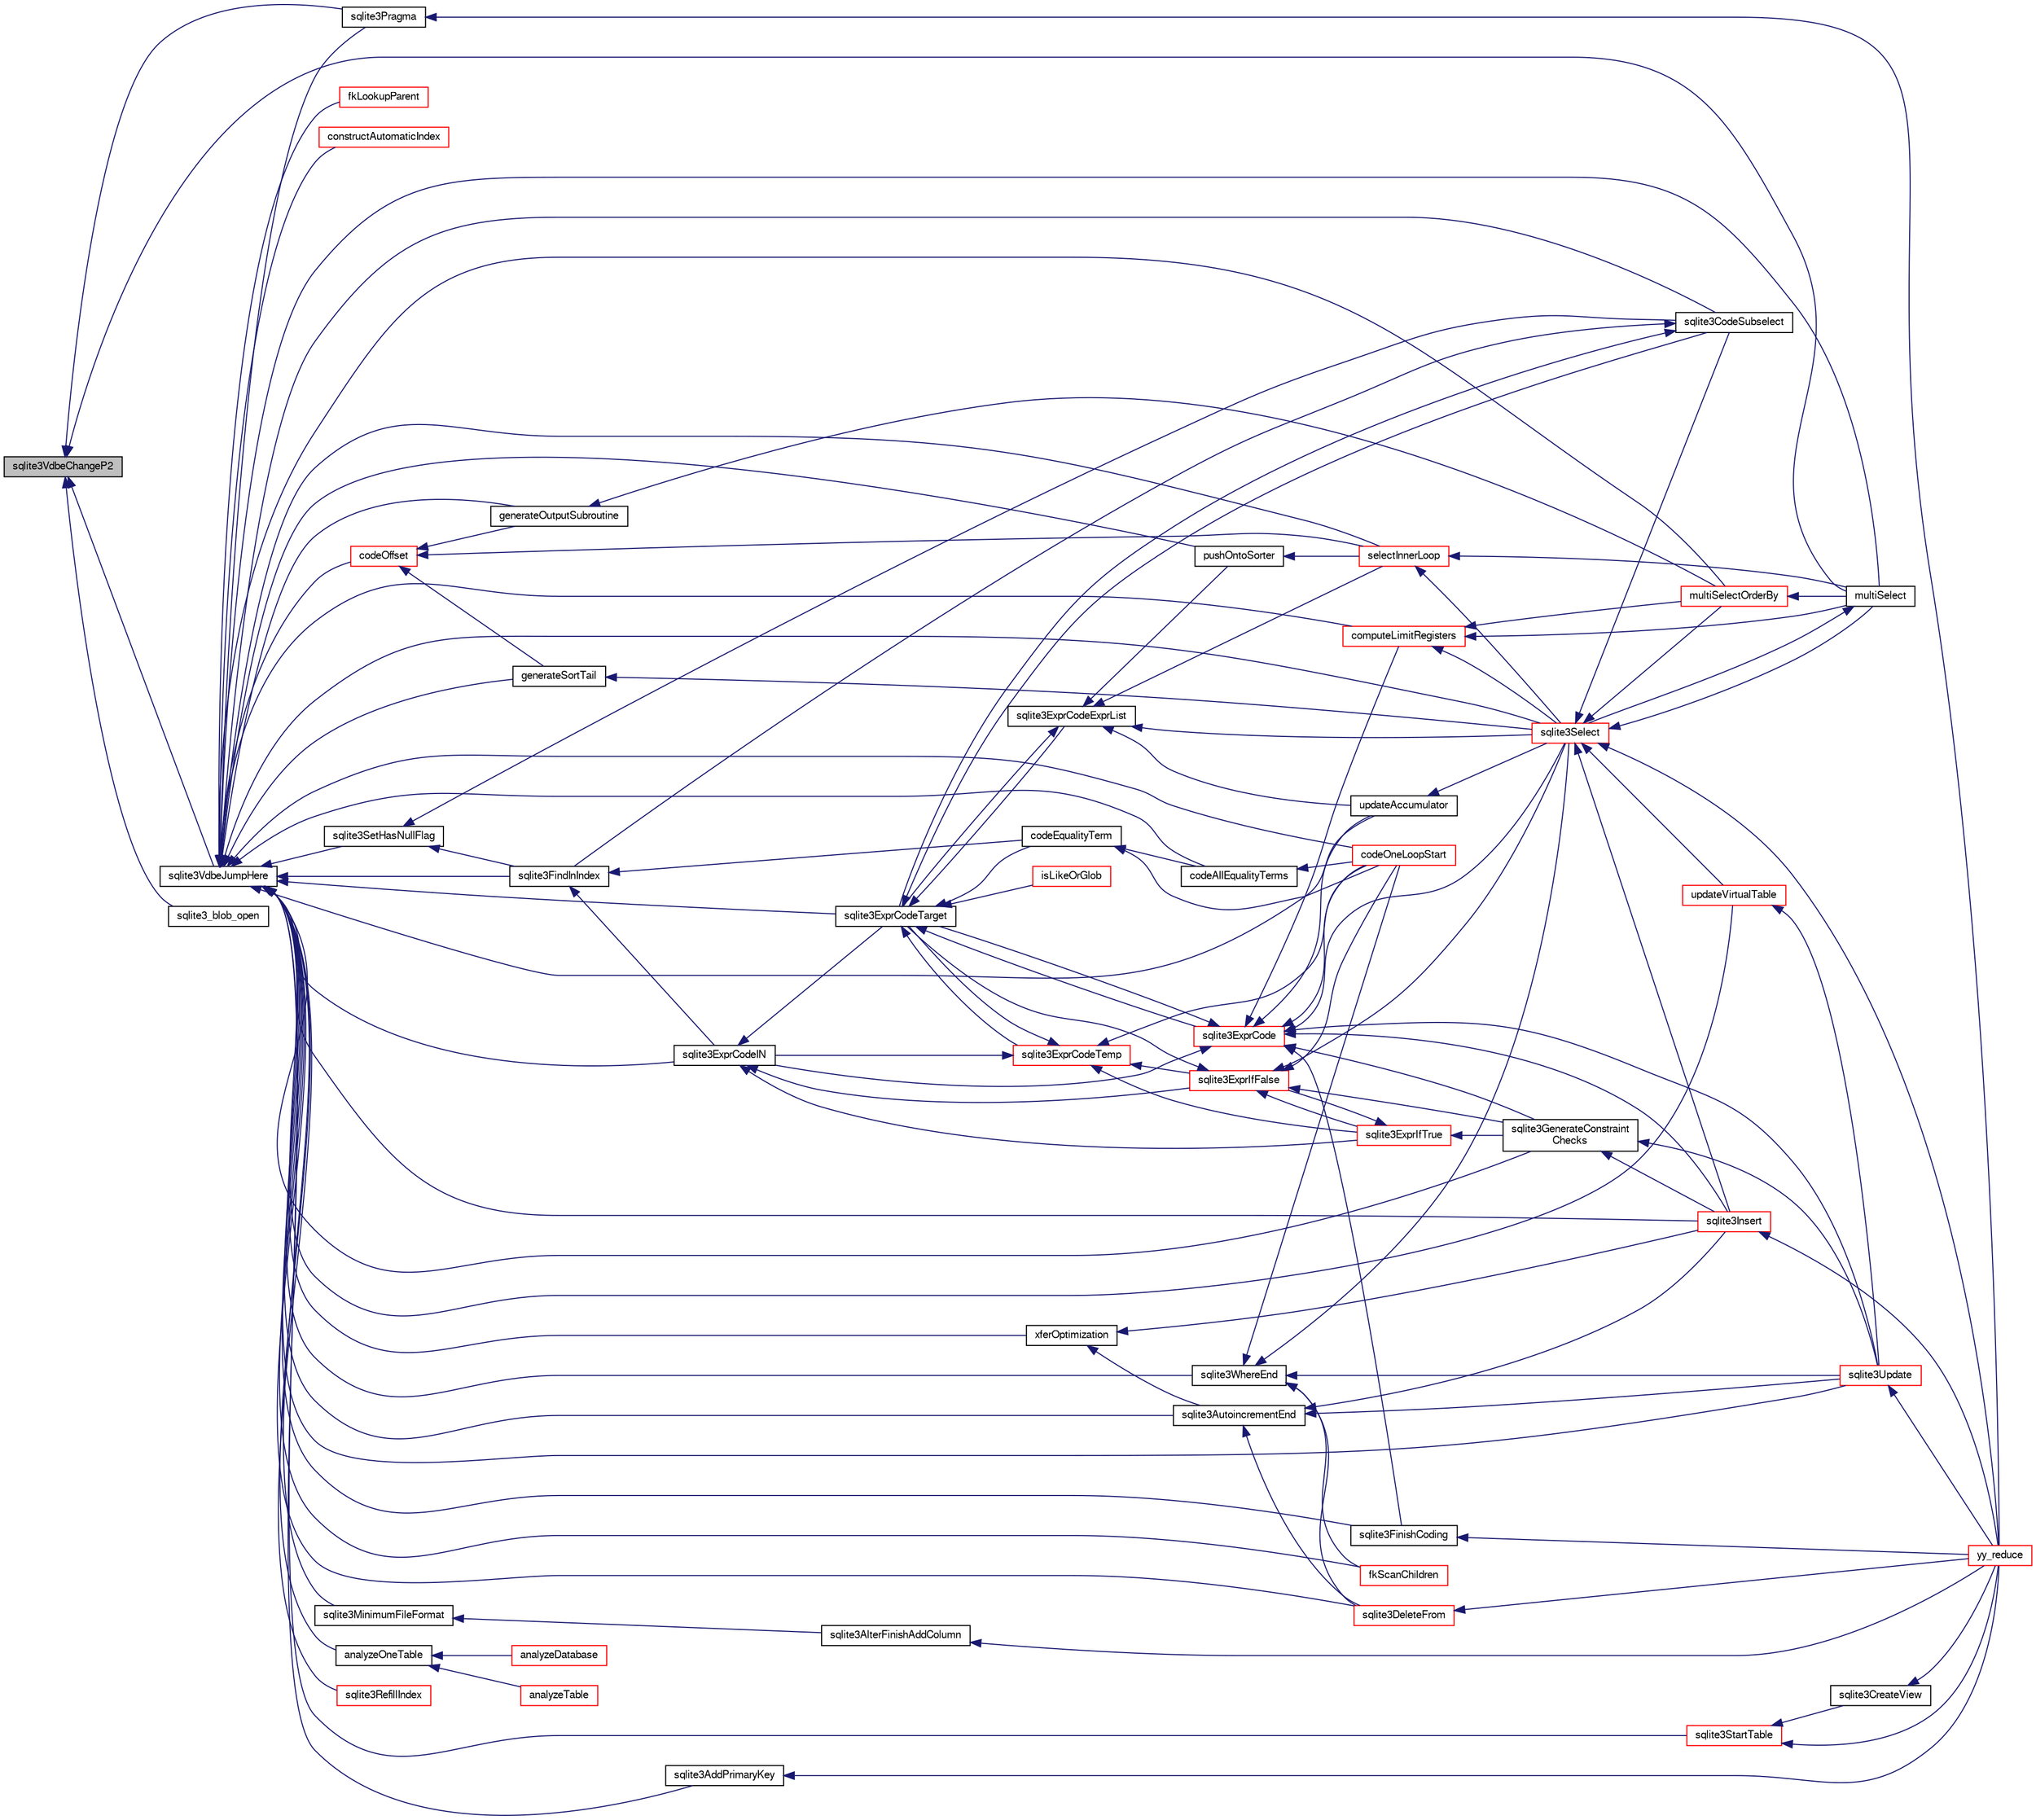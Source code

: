 digraph "sqlite3VdbeChangeP2"
{
  edge [fontname="FreeSans",fontsize="10",labelfontname="FreeSans",labelfontsize="10"];
  node [fontname="FreeSans",fontsize="10",shape=record];
  rankdir="LR";
  Node745790 [label="sqlite3VdbeChangeP2",height=0.2,width=0.4,color="black", fillcolor="grey75", style="filled", fontcolor="black"];
  Node745790 -> Node745791 [dir="back",color="midnightblue",fontsize="10",style="solid",fontname="FreeSans"];
  Node745791 [label="sqlite3VdbeJumpHere",height=0.2,width=0.4,color="black", fillcolor="white", style="filled",URL="$sqlite3_8c.html#a95562175c9105ba0abe1d4dc6f8a39d4"];
  Node745791 -> Node745792 [dir="back",color="midnightblue",fontsize="10",style="solid",fontname="FreeSans"];
  Node745792 [label="sqlite3SetHasNullFlag",height=0.2,width=0.4,color="black", fillcolor="white", style="filled",URL="$sqlite3_8c.html#a511bff4eca230be2bd9a75d450f66449"];
  Node745792 -> Node745793 [dir="back",color="midnightblue",fontsize="10",style="solid",fontname="FreeSans"];
  Node745793 [label="sqlite3FindInIndex",height=0.2,width=0.4,color="black", fillcolor="white", style="filled",URL="$sqlite3_8c.html#af7d8c56ab0231f44bb5f87b3fafeffb2"];
  Node745793 -> Node745794 [dir="back",color="midnightblue",fontsize="10",style="solid",fontname="FreeSans"];
  Node745794 [label="sqlite3ExprCodeIN",height=0.2,width=0.4,color="black", fillcolor="white", style="filled",URL="$sqlite3_8c.html#ad9cf4f5b5ffb90c24a4a0900c8626193"];
  Node745794 -> Node745795 [dir="back",color="midnightblue",fontsize="10",style="solid",fontname="FreeSans"];
  Node745795 [label="sqlite3ExprCodeTarget",height=0.2,width=0.4,color="black", fillcolor="white", style="filled",URL="$sqlite3_8c.html#a4f308397a0a3ed299ed31aaa1ae2a293"];
  Node745795 -> Node745796 [dir="back",color="midnightblue",fontsize="10",style="solid",fontname="FreeSans"];
  Node745796 [label="sqlite3CodeSubselect",height=0.2,width=0.4,color="black", fillcolor="white", style="filled",URL="$sqlite3_8c.html#aa69b46d2204a1d1b110107a1be12ee0c"];
  Node745796 -> Node745793 [dir="back",color="midnightblue",fontsize="10",style="solid",fontname="FreeSans"];
  Node745796 -> Node745795 [dir="back",color="midnightblue",fontsize="10",style="solid",fontname="FreeSans"];
  Node745795 -> Node745797 [dir="back",color="midnightblue",fontsize="10",style="solid",fontname="FreeSans"];
  Node745797 [label="sqlite3ExprCodeTemp",height=0.2,width=0.4,color="red", fillcolor="white", style="filled",URL="$sqlite3_8c.html#a3bc5c1ccb3c5851847e2aeb4a84ae1fc"];
  Node745797 -> Node745794 [dir="back",color="midnightblue",fontsize="10",style="solid",fontname="FreeSans"];
  Node745797 -> Node745795 [dir="back",color="midnightblue",fontsize="10",style="solid",fontname="FreeSans"];
  Node745797 -> Node745799 [dir="back",color="midnightblue",fontsize="10",style="solid",fontname="FreeSans"];
  Node745799 [label="sqlite3ExprIfTrue",height=0.2,width=0.4,color="red", fillcolor="white", style="filled",URL="$sqlite3_8c.html#ad93a55237c23e1b743ab1f59df1a1444"];
  Node745799 -> Node745800 [dir="back",color="midnightblue",fontsize="10",style="solid",fontname="FreeSans"];
  Node745800 [label="sqlite3ExprIfFalse",height=0.2,width=0.4,color="red", fillcolor="white", style="filled",URL="$sqlite3_8c.html#af97ecccb5d56e321e118414b08f65b71"];
  Node745800 -> Node745795 [dir="back",color="midnightblue",fontsize="10",style="solid",fontname="FreeSans"];
  Node745800 -> Node745799 [dir="back",color="midnightblue",fontsize="10",style="solid",fontname="FreeSans"];
  Node745800 -> Node745827 [dir="back",color="midnightblue",fontsize="10",style="solid",fontname="FreeSans"];
  Node745827 [label="sqlite3GenerateConstraint\lChecks",height=0.2,width=0.4,color="black", fillcolor="white", style="filled",URL="$sqlite3_8c.html#aef639c1e6a0c0a67ca6e7690ad931bd2"];
  Node745827 -> Node745825 [dir="back",color="midnightblue",fontsize="10",style="solid",fontname="FreeSans"];
  Node745825 [label="sqlite3Insert",height=0.2,width=0.4,color="red", fillcolor="white", style="filled",URL="$sqlite3_8c.html#a5b17c9c2000bae6bdff8e6be48d7dc2b"];
  Node745825 -> Node745805 [dir="back",color="midnightblue",fontsize="10",style="solid",fontname="FreeSans"];
  Node745805 [label="yy_reduce",height=0.2,width=0.4,color="red", fillcolor="white", style="filled",URL="$sqlite3_8c.html#a7c419a9b25711c666a9a2449ef377f14"];
  Node745827 -> Node745823 [dir="back",color="midnightblue",fontsize="10",style="solid",fontname="FreeSans"];
  Node745823 [label="sqlite3Update",height=0.2,width=0.4,color="red", fillcolor="white", style="filled",URL="$sqlite3_8c.html#ac5aa67c46e8cc8174566fabe6809fafa"];
  Node745823 -> Node745805 [dir="back",color="midnightblue",fontsize="10",style="solid",fontname="FreeSans"];
  Node745800 -> Node745833 [dir="back",color="midnightblue",fontsize="10",style="solid",fontname="FreeSans"];
  Node745833 [label="sqlite3Select",height=0.2,width=0.4,color="red", fillcolor="white", style="filled",URL="$sqlite3_8c.html#a2465ee8c956209ba4b272477b7c21a45"];
  Node745833 -> Node745796 [dir="back",color="midnightblue",fontsize="10",style="solid",fontname="FreeSans"];
  Node745833 -> Node745825 [dir="back",color="midnightblue",fontsize="10",style="solid",fontname="FreeSans"];
  Node745833 -> Node745836 [dir="back",color="midnightblue",fontsize="10",style="solid",fontname="FreeSans"];
  Node745836 [label="multiSelect",height=0.2,width=0.4,color="black", fillcolor="white", style="filled",URL="$sqlite3_8c.html#a6456c61f3d9b2389738753cedfa24fa7"];
  Node745836 -> Node745833 [dir="back",color="midnightblue",fontsize="10",style="solid",fontname="FreeSans"];
  Node745833 -> Node745837 [dir="back",color="midnightblue",fontsize="10",style="solid",fontname="FreeSans"];
  Node745837 [label="multiSelectOrderBy",height=0.2,width=0.4,color="red", fillcolor="white", style="filled",URL="$sqlite3_8c.html#afcdb8488c6f4dfdadaf9f04bca35b808"];
  Node745837 -> Node745836 [dir="back",color="midnightblue",fontsize="10",style="solid",fontname="FreeSans"];
  Node745833 -> Node745838 [dir="back",color="midnightblue",fontsize="10",style="solid",fontname="FreeSans"];
  Node745838 [label="updateVirtualTable",height=0.2,width=0.4,color="red", fillcolor="white", style="filled",URL="$sqlite3_8c.html#a740220531db9293c39a2cdd7da3f74e1"];
  Node745838 -> Node745823 [dir="back",color="midnightblue",fontsize="10",style="solid",fontname="FreeSans"];
  Node745833 -> Node745805 [dir="back",color="midnightblue",fontsize="10",style="solid",fontname="FreeSans"];
  Node745800 -> Node745839 [dir="back",color="midnightblue",fontsize="10",style="solid",fontname="FreeSans"];
  Node745839 [label="codeOneLoopStart",height=0.2,width=0.4,color="red", fillcolor="white", style="filled",URL="$sqlite3_8c.html#aa868875120b151c169cc79139ed6e008"];
  Node745799 -> Node745827 [dir="back",color="midnightblue",fontsize="10",style="solid",fontname="FreeSans"];
  Node745797 -> Node745800 [dir="back",color="midnightblue",fontsize="10",style="solid",fontname="FreeSans"];
  Node745797 -> Node745839 [dir="back",color="midnightblue",fontsize="10",style="solid",fontname="FreeSans"];
  Node745795 -> Node745840 [dir="back",color="midnightblue",fontsize="10",style="solid",fontname="FreeSans"];
  Node745840 [label="sqlite3ExprCode",height=0.2,width=0.4,color="red", fillcolor="white", style="filled",URL="$sqlite3_8c.html#a75f270fb0b111b86924cca4ea507b417"];
  Node745840 -> Node745794 [dir="back",color="midnightblue",fontsize="10",style="solid",fontname="FreeSans"];
  Node745840 -> Node745795 [dir="back",color="midnightblue",fontsize="10",style="solid",fontname="FreeSans"];
  Node745840 -> Node745846 [dir="back",color="midnightblue",fontsize="10",style="solid",fontname="FreeSans"];
  Node745846 [label="sqlite3FinishCoding",height=0.2,width=0.4,color="black", fillcolor="white", style="filled",URL="$sqlite3_8c.html#a651bc5b446c276c092705856d995b278"];
  Node745846 -> Node745805 [dir="back",color="midnightblue",fontsize="10",style="solid",fontname="FreeSans"];
  Node745840 -> Node745825 [dir="back",color="midnightblue",fontsize="10",style="solid",fontname="FreeSans"];
  Node745840 -> Node745827 [dir="back",color="midnightblue",fontsize="10",style="solid",fontname="FreeSans"];
  Node745840 -> Node745847 [dir="back",color="midnightblue",fontsize="10",style="solid",fontname="FreeSans"];
  Node745847 [label="computeLimitRegisters",height=0.2,width=0.4,color="red", fillcolor="white", style="filled",URL="$sqlite3_8c.html#ae9d37055e4905929b6f6cda5461e2f37"];
  Node745847 -> Node745836 [dir="back",color="midnightblue",fontsize="10",style="solid",fontname="FreeSans"];
  Node745847 -> Node745837 [dir="back",color="midnightblue",fontsize="10",style="solid",fontname="FreeSans"];
  Node745847 -> Node745833 [dir="back",color="midnightblue",fontsize="10",style="solid",fontname="FreeSans"];
  Node745840 -> Node745848 [dir="back",color="midnightblue",fontsize="10",style="solid",fontname="FreeSans"];
  Node745848 [label="updateAccumulator",height=0.2,width=0.4,color="black", fillcolor="white", style="filled",URL="$sqlite3_8c.html#a1681660dd3ecd50c8727d6e56a537bd9"];
  Node745848 -> Node745833 [dir="back",color="midnightblue",fontsize="10",style="solid",fontname="FreeSans"];
  Node745840 -> Node745833 [dir="back",color="midnightblue",fontsize="10",style="solid",fontname="FreeSans"];
  Node745840 -> Node745823 [dir="back",color="midnightblue",fontsize="10",style="solid",fontname="FreeSans"];
  Node745840 -> Node745839 [dir="back",color="midnightblue",fontsize="10",style="solid",fontname="FreeSans"];
  Node745795 -> Node745849 [dir="back",color="midnightblue",fontsize="10",style="solid",fontname="FreeSans"];
  Node745849 [label="sqlite3ExprCodeExprList",height=0.2,width=0.4,color="black", fillcolor="white", style="filled",URL="$sqlite3_8c.html#a05b2b3dc3de7565de24eb3a2ff4e9566"];
  Node745849 -> Node745795 [dir="back",color="midnightblue",fontsize="10",style="solid",fontname="FreeSans"];
  Node745849 -> Node745850 [dir="back",color="midnightblue",fontsize="10",style="solid",fontname="FreeSans"];
  Node745850 [label="pushOntoSorter",height=0.2,width=0.4,color="black", fillcolor="white", style="filled",URL="$sqlite3_8c.html#a4555397beb584a386e7739cf022a6651"];
  Node745850 -> Node745851 [dir="back",color="midnightblue",fontsize="10",style="solid",fontname="FreeSans"];
  Node745851 [label="selectInnerLoop",height=0.2,width=0.4,color="red", fillcolor="white", style="filled",URL="$sqlite3_8c.html#ababe0933661ebe67eb0e6074bb1fd411"];
  Node745851 -> Node745836 [dir="back",color="midnightblue",fontsize="10",style="solid",fontname="FreeSans"];
  Node745851 -> Node745833 [dir="back",color="midnightblue",fontsize="10",style="solid",fontname="FreeSans"];
  Node745849 -> Node745851 [dir="back",color="midnightblue",fontsize="10",style="solid",fontname="FreeSans"];
  Node745849 -> Node745848 [dir="back",color="midnightblue",fontsize="10",style="solid",fontname="FreeSans"];
  Node745849 -> Node745833 [dir="back",color="midnightblue",fontsize="10",style="solid",fontname="FreeSans"];
  Node745795 -> Node745852 [dir="back",color="midnightblue",fontsize="10",style="solid",fontname="FreeSans"];
  Node745852 [label="isLikeOrGlob",height=0.2,width=0.4,color="red", fillcolor="white", style="filled",URL="$sqlite3_8c.html#a6c38e495198bf8976f68d1a6ebd74a50"];
  Node745795 -> Node745861 [dir="back",color="midnightblue",fontsize="10",style="solid",fontname="FreeSans"];
  Node745861 [label="codeEqualityTerm",height=0.2,width=0.4,color="black", fillcolor="white", style="filled",URL="$sqlite3_8c.html#ad88a57073f031452c9843e97f15acc47"];
  Node745861 -> Node745862 [dir="back",color="midnightblue",fontsize="10",style="solid",fontname="FreeSans"];
  Node745862 [label="codeAllEqualityTerms",height=0.2,width=0.4,color="black", fillcolor="white", style="filled",URL="$sqlite3_8c.html#a3095598b812500a4efe41bf17cd49381"];
  Node745862 -> Node745839 [dir="back",color="midnightblue",fontsize="10",style="solid",fontname="FreeSans"];
  Node745861 -> Node745839 [dir="back",color="midnightblue",fontsize="10",style="solid",fontname="FreeSans"];
  Node745794 -> Node745799 [dir="back",color="midnightblue",fontsize="10",style="solid",fontname="FreeSans"];
  Node745794 -> Node745800 [dir="back",color="midnightblue",fontsize="10",style="solid",fontname="FreeSans"];
  Node745793 -> Node745861 [dir="back",color="midnightblue",fontsize="10",style="solid",fontname="FreeSans"];
  Node745792 -> Node745796 [dir="back",color="midnightblue",fontsize="10",style="solid",fontname="FreeSans"];
  Node745791 -> Node745793 [dir="back",color="midnightblue",fontsize="10",style="solid",fontname="FreeSans"];
  Node745791 -> Node745796 [dir="back",color="midnightblue",fontsize="10",style="solid",fontname="FreeSans"];
  Node745791 -> Node745794 [dir="back",color="midnightblue",fontsize="10",style="solid",fontname="FreeSans"];
  Node745791 -> Node745795 [dir="back",color="midnightblue",fontsize="10",style="solid",fontname="FreeSans"];
  Node745791 -> Node745863 [dir="back",color="midnightblue",fontsize="10",style="solid",fontname="FreeSans"];
  Node745863 [label="sqlite3MinimumFileFormat",height=0.2,width=0.4,color="black", fillcolor="white", style="filled",URL="$sqlite3_8c.html#afda39106451b0eb062fa54d5b9d36aec"];
  Node745863 -> Node745864 [dir="back",color="midnightblue",fontsize="10",style="solid",fontname="FreeSans"];
  Node745864 [label="sqlite3AlterFinishAddColumn",height=0.2,width=0.4,color="black", fillcolor="white", style="filled",URL="$sqlite3_8c.html#a392e1e5be904b01216faae16a77c2c31"];
  Node745864 -> Node745805 [dir="back",color="midnightblue",fontsize="10",style="solid",fontname="FreeSans"];
  Node745791 -> Node745865 [dir="back",color="midnightblue",fontsize="10",style="solid",fontname="FreeSans"];
  Node745865 [label="analyzeOneTable",height=0.2,width=0.4,color="black", fillcolor="white", style="filled",URL="$sqlite3_8c.html#a31d4182bf855943a5d0526dbb4987803"];
  Node745865 -> Node745866 [dir="back",color="midnightblue",fontsize="10",style="solid",fontname="FreeSans"];
  Node745866 [label="analyzeDatabase",height=0.2,width=0.4,color="red", fillcolor="white", style="filled",URL="$sqlite3_8c.html#a19f2a630f42aaa010d1b47b81f8cea18"];
  Node745865 -> Node745868 [dir="back",color="midnightblue",fontsize="10",style="solid",fontname="FreeSans"];
  Node745868 [label="analyzeTable",height=0.2,width=0.4,color="red", fillcolor="white", style="filled",URL="$sqlite3_8c.html#a85f18bcf2d42d5d6ae3033b0c49144b6"];
  Node745791 -> Node745846 [dir="back",color="midnightblue",fontsize="10",style="solid",fontname="FreeSans"];
  Node745791 -> Node745869 [dir="back",color="midnightblue",fontsize="10",style="solid",fontname="FreeSans"];
  Node745869 [label="sqlite3StartTable",height=0.2,width=0.4,color="red", fillcolor="white", style="filled",URL="$sqlite3_8c.html#af49b4395f39d9078a0dda2484c183012"];
  Node745869 -> Node745809 [dir="back",color="midnightblue",fontsize="10",style="solid",fontname="FreeSans"];
  Node745809 [label="sqlite3CreateView",height=0.2,width=0.4,color="black", fillcolor="white", style="filled",URL="$sqlite3_8c.html#a9d85cb00ff71dee5cd9a019503a6982e"];
  Node745809 -> Node745805 [dir="back",color="midnightblue",fontsize="10",style="solid",fontname="FreeSans"];
  Node745869 -> Node745805 [dir="back",color="midnightblue",fontsize="10",style="solid",fontname="FreeSans"];
  Node745791 -> Node745804 [dir="back",color="midnightblue",fontsize="10",style="solid",fontname="FreeSans"];
  Node745804 [label="sqlite3AddPrimaryKey",height=0.2,width=0.4,color="black", fillcolor="white", style="filled",URL="$sqlite3_8c.html#af2b0672c3379d2a7d927d210ae0ade62"];
  Node745804 -> Node745805 [dir="back",color="midnightblue",fontsize="10",style="solid",fontname="FreeSans"];
  Node745791 -> Node745802 [dir="back",color="midnightblue",fontsize="10",style="solid",fontname="FreeSans"];
  Node745802 [label="sqlite3RefillIndex",height=0.2,width=0.4,color="red", fillcolor="white", style="filled",URL="$sqlite3_8c.html#a17be5b679d9181b961ea9ba4a18d4f80"];
  Node745791 -> Node745815 [dir="back",color="midnightblue",fontsize="10",style="solid",fontname="FreeSans"];
  Node745815 [label="sqlite3DeleteFrom",height=0.2,width=0.4,color="red", fillcolor="white", style="filled",URL="$sqlite3_8c.html#ab9b4b45349188b49eabb23f94608a091"];
  Node745815 -> Node745805 [dir="back",color="midnightblue",fontsize="10",style="solid",fontname="FreeSans"];
  Node745791 -> Node745871 [dir="back",color="midnightblue",fontsize="10",style="solid",fontname="FreeSans"];
  Node745871 [label="fkLookupParent",height=0.2,width=0.4,color="red", fillcolor="white", style="filled",URL="$sqlite3_8c.html#ac7b0111b1d2e3305a38874a645a86d06"];
  Node745791 -> Node745831 [dir="back",color="midnightblue",fontsize="10",style="solid",fontname="FreeSans"];
  Node745831 [label="fkScanChildren",height=0.2,width=0.4,color="red", fillcolor="white", style="filled",URL="$sqlite3_8c.html#a67c9dcb484336b3155e7a82a037d4691"];
  Node745791 -> Node745872 [dir="back",color="midnightblue",fontsize="10",style="solid",fontname="FreeSans"];
  Node745872 [label="sqlite3AutoincrementEnd",height=0.2,width=0.4,color="black", fillcolor="white", style="filled",URL="$sqlite3_8c.html#ad8f51f6ea684367030cd9c09234374e7"];
  Node745872 -> Node745815 [dir="back",color="midnightblue",fontsize="10",style="solid",fontname="FreeSans"];
  Node745872 -> Node745825 [dir="back",color="midnightblue",fontsize="10",style="solid",fontname="FreeSans"];
  Node745872 -> Node745823 [dir="back",color="midnightblue",fontsize="10",style="solid",fontname="FreeSans"];
  Node745791 -> Node745825 [dir="back",color="midnightblue",fontsize="10",style="solid",fontname="FreeSans"];
  Node745791 -> Node745827 [dir="back",color="midnightblue",fontsize="10",style="solid",fontname="FreeSans"];
  Node745791 -> Node745873 [dir="back",color="midnightblue",fontsize="10",style="solid",fontname="FreeSans"];
  Node745873 [label="xferOptimization",height=0.2,width=0.4,color="black", fillcolor="white", style="filled",URL="$sqlite3_8c.html#ae85c90f7d064fe83f4ed930e708855d2"];
  Node745873 -> Node745872 [dir="back",color="midnightblue",fontsize="10",style="solid",fontname="FreeSans"];
  Node745873 -> Node745825 [dir="back",color="midnightblue",fontsize="10",style="solid",fontname="FreeSans"];
  Node745791 -> Node745828 [dir="back",color="midnightblue",fontsize="10",style="solid",fontname="FreeSans"];
  Node745828 [label="sqlite3Pragma",height=0.2,width=0.4,color="black", fillcolor="white", style="filled",URL="$sqlite3_8c.html#a111391370f58f8e6a6eca51fd34d62ed"];
  Node745828 -> Node745805 [dir="back",color="midnightblue",fontsize="10",style="solid",fontname="FreeSans"];
  Node745791 -> Node745850 [dir="back",color="midnightblue",fontsize="10",style="solid",fontname="FreeSans"];
  Node745791 -> Node745874 [dir="back",color="midnightblue",fontsize="10",style="solid",fontname="FreeSans"];
  Node745874 [label="codeOffset",height=0.2,width=0.4,color="red", fillcolor="white", style="filled",URL="$sqlite3_8c.html#ae88ce7cb8f3d8cac2ab3dd68eabd826e"];
  Node745874 -> Node745851 [dir="back",color="midnightblue",fontsize="10",style="solid",fontname="FreeSans"];
  Node745874 -> Node745875 [dir="back",color="midnightblue",fontsize="10",style="solid",fontname="FreeSans"];
  Node745875 [label="generateSortTail",height=0.2,width=0.4,color="black", fillcolor="white", style="filled",URL="$sqlite3_8c.html#a765aecda0868f07068f466b0ad2a103e"];
  Node745875 -> Node745833 [dir="back",color="midnightblue",fontsize="10",style="solid",fontname="FreeSans"];
  Node745874 -> Node745876 [dir="back",color="midnightblue",fontsize="10",style="solid",fontname="FreeSans"];
  Node745876 [label="generateOutputSubroutine",height=0.2,width=0.4,color="black", fillcolor="white", style="filled",URL="$sqlite3_8c.html#a726cb50d2916b29ad5dc1e51f635af25"];
  Node745876 -> Node745837 [dir="back",color="midnightblue",fontsize="10",style="solid",fontname="FreeSans"];
  Node745791 -> Node745851 [dir="back",color="midnightblue",fontsize="10",style="solid",fontname="FreeSans"];
  Node745791 -> Node745875 [dir="back",color="midnightblue",fontsize="10",style="solid",fontname="FreeSans"];
  Node745791 -> Node745847 [dir="back",color="midnightblue",fontsize="10",style="solid",fontname="FreeSans"];
  Node745791 -> Node745836 [dir="back",color="midnightblue",fontsize="10",style="solid",fontname="FreeSans"];
  Node745791 -> Node745876 [dir="back",color="midnightblue",fontsize="10",style="solid",fontname="FreeSans"];
  Node745791 -> Node745837 [dir="back",color="midnightblue",fontsize="10",style="solid",fontname="FreeSans"];
  Node745791 -> Node745848 [dir="back",color="midnightblue",fontsize="10",style="solid",fontname="FreeSans"];
  Node745791 -> Node745833 [dir="back",color="midnightblue",fontsize="10",style="solid",fontname="FreeSans"];
  Node745791 -> Node745823 [dir="back",color="midnightblue",fontsize="10",style="solid",fontname="FreeSans"];
  Node745791 -> Node745838 [dir="back",color="midnightblue",fontsize="10",style="solid",fontname="FreeSans"];
  Node745791 -> Node745829 [dir="back",color="midnightblue",fontsize="10",style="solid",fontname="FreeSans"];
  Node745829 [label="constructAutomaticIndex",height=0.2,width=0.4,color="red", fillcolor="white", style="filled",URL="$sqlite3_8c.html#aad43d38bc718f4c8e8d0dd8f33ed526f"];
  Node745791 -> Node745862 [dir="back",color="midnightblue",fontsize="10",style="solid",fontname="FreeSans"];
  Node745791 -> Node745839 [dir="back",color="midnightblue",fontsize="10",style="solid",fontname="FreeSans"];
  Node745791 -> Node745877 [dir="back",color="midnightblue",fontsize="10",style="solid",fontname="FreeSans"];
  Node745877 [label="sqlite3WhereEnd",height=0.2,width=0.4,color="black", fillcolor="white", style="filled",URL="$sqlite3_8c.html#af95a57bac2421101d85440934cc5043e"];
  Node745877 -> Node745815 [dir="back",color="midnightblue",fontsize="10",style="solid",fontname="FreeSans"];
  Node745877 -> Node745831 [dir="back",color="midnightblue",fontsize="10",style="solid",fontname="FreeSans"];
  Node745877 -> Node745833 [dir="back",color="midnightblue",fontsize="10",style="solid",fontname="FreeSans"];
  Node745877 -> Node745823 [dir="back",color="midnightblue",fontsize="10",style="solid",fontname="FreeSans"];
  Node745877 -> Node745839 [dir="back",color="midnightblue",fontsize="10",style="solid",fontname="FreeSans"];
  Node745790 -> Node745878 [dir="back",color="midnightblue",fontsize="10",style="solid",fontname="FreeSans"];
  Node745878 [label="sqlite3_blob_open",height=0.2,width=0.4,color="black", fillcolor="white", style="filled",URL="$sqlite3_8h.html#adb8ad839a5bdd62a43785132bc7dd518"];
  Node745790 -> Node745828 [dir="back",color="midnightblue",fontsize="10",style="solid",fontname="FreeSans"];
  Node745790 -> Node745836 [dir="back",color="midnightblue",fontsize="10",style="solid",fontname="FreeSans"];
}
